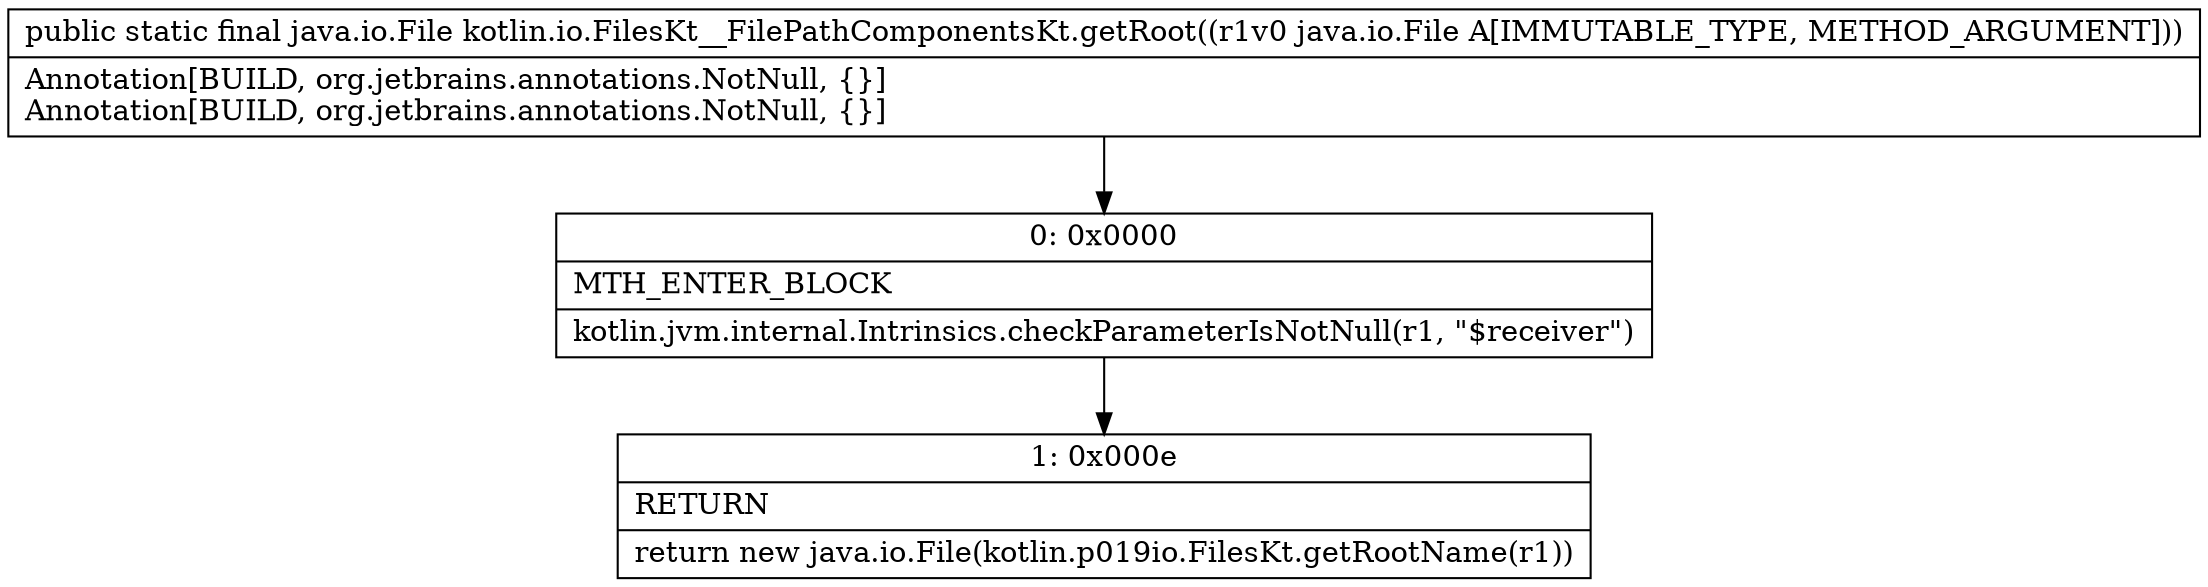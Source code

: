 digraph "CFG forkotlin.io.FilesKt__FilePathComponentsKt.getRoot(Ljava\/io\/File;)Ljava\/io\/File;" {
Node_0 [shape=record,label="{0\:\ 0x0000|MTH_ENTER_BLOCK\l|kotlin.jvm.internal.Intrinsics.checkParameterIsNotNull(r1, \"$receiver\")\l}"];
Node_1 [shape=record,label="{1\:\ 0x000e|RETURN\l|return new java.io.File(kotlin.p019io.FilesKt.getRootName(r1))\l}"];
MethodNode[shape=record,label="{public static final java.io.File kotlin.io.FilesKt__FilePathComponentsKt.getRoot((r1v0 java.io.File A[IMMUTABLE_TYPE, METHOD_ARGUMENT]))  | Annotation[BUILD, org.jetbrains.annotations.NotNull, \{\}]\lAnnotation[BUILD, org.jetbrains.annotations.NotNull, \{\}]\l}"];
MethodNode -> Node_0;
Node_0 -> Node_1;
}

